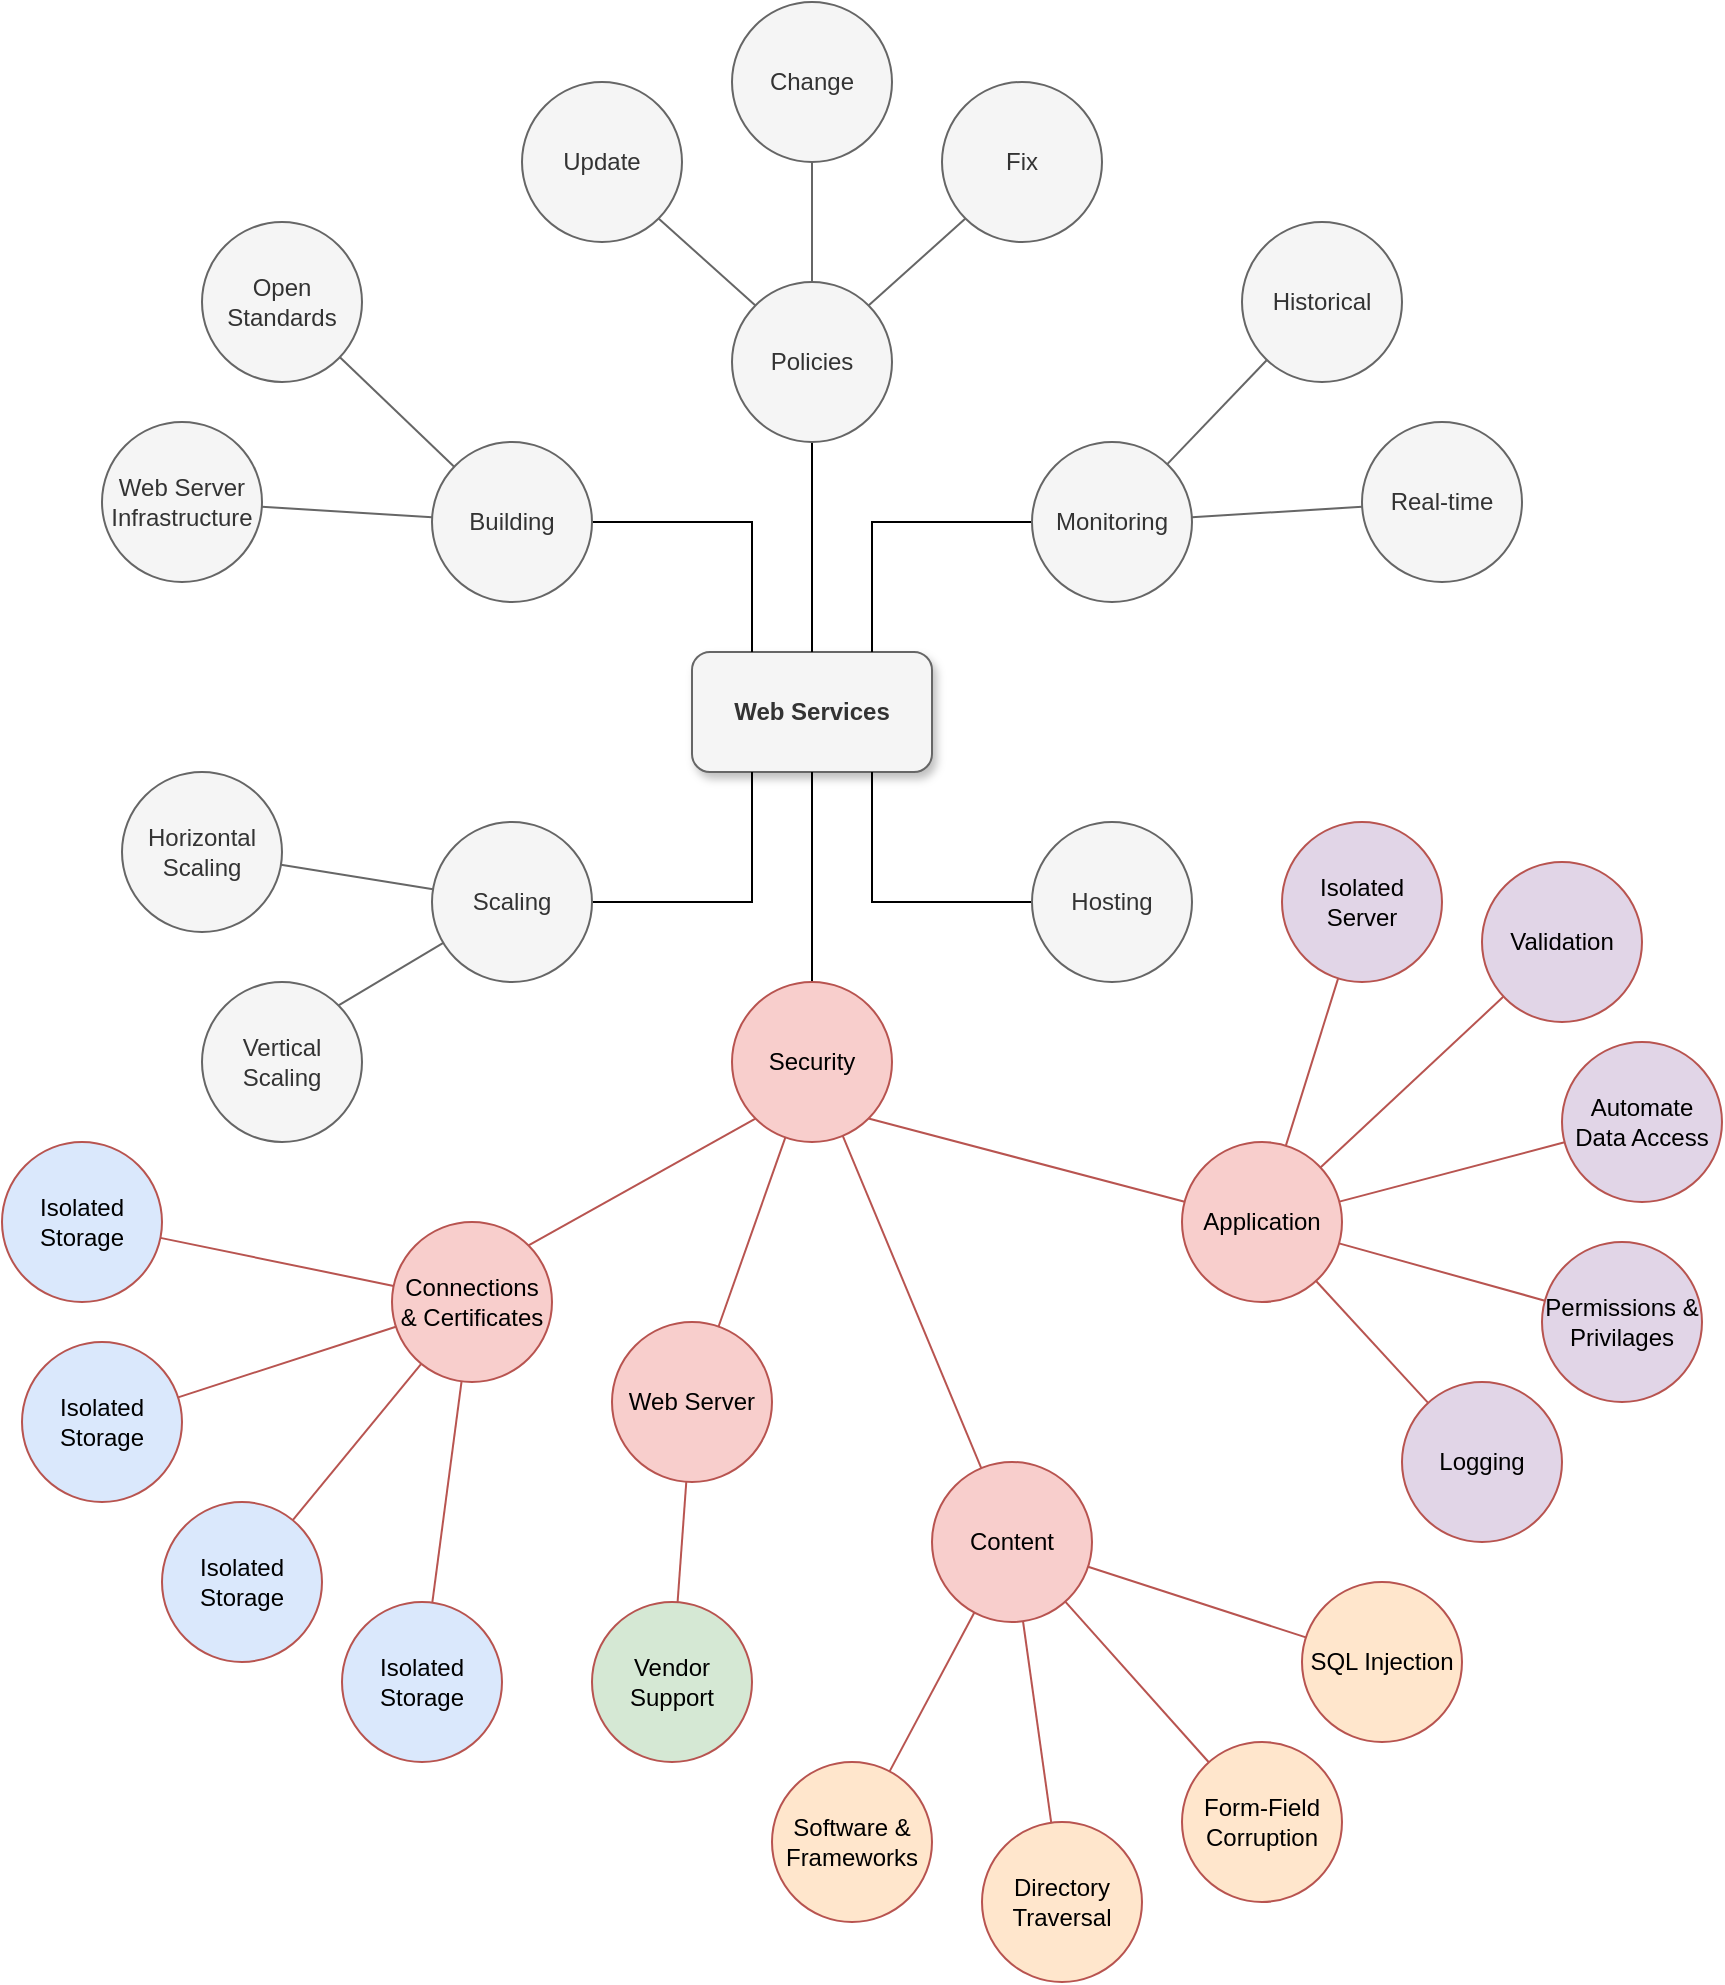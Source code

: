 <mxfile version="17.2.4" type="github">
  <diagram id="24S-3uZ9o3oFJGHXSIlB" name="Page-1">
    <mxGraphModel dx="1422" dy="922" grid="1" gridSize="10" guides="1" tooltips="1" connect="1" arrows="1" fold="1" page="1" pageScale="1" pageWidth="850" pageHeight="1100" math="0" shadow="0">
      <root>
        <mxCell id="0" />
        <mxCell id="1" parent="0" />
        <mxCell id="C-41xfws82V7MeyMws4P-3" value="Web Services" style="rounded=1;whiteSpace=wrap;html=1;shadow=1;glass=0;sketch=0;fillColor=#f5f5f5;fontColor=#333333;strokeColor=#666666;fontStyle=1" parent="1" vertex="1">
          <mxGeometry x="365" y="415" width="120" height="60" as="geometry" />
        </mxCell>
        <mxCell id="RIXVrHPqZjZGEqXnlm6z-10" style="edgeStyle=orthogonalEdgeStyle;rounded=0;orthogonalLoop=1;jettySize=auto;html=1;entryX=0.25;entryY=0;entryDx=0;entryDy=0;endArrow=none;endFill=0;" parent="1" source="C-41xfws82V7MeyMws4P-4" target="C-41xfws82V7MeyMws4P-3" edge="1">
          <mxGeometry relative="1" as="geometry" />
        </mxCell>
        <mxCell id="C-41xfws82V7MeyMws4P-4" value="Building" style="ellipse;whiteSpace=wrap;html=1;aspect=fixed;fillColor=#f5f5f5;strokeColor=#666666;fontColor=#333333;" parent="1" vertex="1">
          <mxGeometry x="235" y="310" width="80" height="80" as="geometry" />
        </mxCell>
        <mxCell id="RIXVrHPqZjZGEqXnlm6z-11" style="edgeStyle=orthogonalEdgeStyle;rounded=0;orthogonalLoop=1;jettySize=auto;html=1;entryX=0.5;entryY=0;entryDx=0;entryDy=0;endArrow=none;endFill=0;" parent="1" source="RIXVrHPqZjZGEqXnlm6z-1" target="C-41xfws82V7MeyMws4P-3" edge="1">
          <mxGeometry relative="1" as="geometry" />
        </mxCell>
        <mxCell id="RIXVrHPqZjZGEqXnlm6z-1" value="Policies" style="ellipse;whiteSpace=wrap;html=1;aspect=fixed;fillColor=#f5f5f5;strokeColor=#666666;fontColor=#333333;" parent="1" vertex="1">
          <mxGeometry x="385" y="230" width="80" height="80" as="geometry" />
        </mxCell>
        <mxCell id="RIXVrHPqZjZGEqXnlm6z-12" style="edgeStyle=orthogonalEdgeStyle;rounded=0;orthogonalLoop=1;jettySize=auto;html=1;entryX=0.75;entryY=0;entryDx=0;entryDy=0;endArrow=none;endFill=0;" parent="1" source="RIXVrHPqZjZGEqXnlm6z-2" target="C-41xfws82V7MeyMws4P-3" edge="1">
          <mxGeometry relative="1" as="geometry" />
        </mxCell>
        <mxCell id="RIXVrHPqZjZGEqXnlm6z-2" value="Monitoring" style="ellipse;whiteSpace=wrap;html=1;aspect=fixed;fillColor=#f5f5f5;strokeColor=#666666;fontColor=#333333;" parent="1" vertex="1">
          <mxGeometry x="535" y="310" width="80" height="80" as="geometry" />
        </mxCell>
        <mxCell id="RIXVrHPqZjZGEqXnlm6z-9" style="edgeStyle=orthogonalEdgeStyle;rounded=0;orthogonalLoop=1;jettySize=auto;html=1;entryX=0.25;entryY=1;entryDx=0;entryDy=0;endArrow=none;endFill=0;" parent="1" source="RIXVrHPqZjZGEqXnlm6z-3" target="C-41xfws82V7MeyMws4P-3" edge="1">
          <mxGeometry relative="1" as="geometry" />
        </mxCell>
        <mxCell id="RIXVrHPqZjZGEqXnlm6z-3" value="Scaling" style="ellipse;whiteSpace=wrap;html=1;aspect=fixed;fillColor=#f5f5f5;strokeColor=#666666;fontColor=#333333;" parent="1" vertex="1">
          <mxGeometry x="235" y="500" width="80" height="80" as="geometry" />
        </mxCell>
        <mxCell id="RIXVrHPqZjZGEqXnlm6z-8" style="edgeStyle=orthogonalEdgeStyle;rounded=0;orthogonalLoop=1;jettySize=auto;html=1;entryX=0.75;entryY=1;entryDx=0;entryDy=0;endArrow=none;endFill=0;" parent="1" source="RIXVrHPqZjZGEqXnlm6z-4" target="C-41xfws82V7MeyMws4P-3" edge="1">
          <mxGeometry relative="1" as="geometry" />
        </mxCell>
        <mxCell id="RIXVrHPqZjZGEqXnlm6z-4" value="Hosting" style="ellipse;whiteSpace=wrap;html=1;aspect=fixed;fillColor=#f5f5f5;strokeColor=#666666;fontColor=#333333;" parent="1" vertex="1">
          <mxGeometry x="535" y="500" width="80" height="80" as="geometry" />
        </mxCell>
        <mxCell id="RIXVrHPqZjZGEqXnlm6z-7" style="edgeStyle=orthogonalEdgeStyle;rounded=0;orthogonalLoop=1;jettySize=auto;html=1;entryX=0.5;entryY=1;entryDx=0;entryDy=0;endArrow=none;endFill=0;" parent="1" source="RIXVrHPqZjZGEqXnlm6z-5" target="C-41xfws82V7MeyMws4P-3" edge="1">
          <mxGeometry relative="1" as="geometry" />
        </mxCell>
        <mxCell id="RIXVrHPqZjZGEqXnlm6z-5" value="Security" style="ellipse;whiteSpace=wrap;html=1;aspect=fixed;fillColor=#f8cecc;strokeColor=#b85450;" parent="1" vertex="1">
          <mxGeometry x="385" y="580" width="80" height="80" as="geometry" />
        </mxCell>
        <mxCell id="RIXVrHPqZjZGEqXnlm6z-19" style="edgeStyle=none;rounded=0;orthogonalLoop=1;jettySize=auto;html=1;exitX=0;exitY=1;exitDx=0;exitDy=0;entryX=1;entryY=0;entryDx=0;entryDy=0;endArrow=none;endFill=0;fillColor=#f5f5f5;strokeColor=#666666;" parent="1" source="RIXVrHPqZjZGEqXnlm6z-14" target="RIXVrHPqZjZGEqXnlm6z-1" edge="1">
          <mxGeometry relative="1" as="geometry" />
        </mxCell>
        <mxCell id="RIXVrHPqZjZGEqXnlm6z-14" value="Fix" style="ellipse;whiteSpace=wrap;html=1;aspect=fixed;fillColor=#f5f5f5;strokeColor=#666666;fontColor=#333333;" parent="1" vertex="1">
          <mxGeometry x="490" y="130" width="80" height="80" as="geometry" />
        </mxCell>
        <mxCell id="RIXVrHPqZjZGEqXnlm6z-20" style="edgeStyle=none;rounded=0;orthogonalLoop=1;jettySize=auto;html=1;entryX=0.5;entryY=0;entryDx=0;entryDy=0;endArrow=none;endFill=0;fillColor=#f5f5f5;strokeColor=#666666;" parent="1" source="RIXVrHPqZjZGEqXnlm6z-15" target="RIXVrHPqZjZGEqXnlm6z-1" edge="1">
          <mxGeometry relative="1" as="geometry" />
        </mxCell>
        <mxCell id="RIXVrHPqZjZGEqXnlm6z-15" value="Change" style="ellipse;whiteSpace=wrap;html=1;aspect=fixed;fillColor=#f5f5f5;strokeColor=#666666;fontColor=#333333;" parent="1" vertex="1">
          <mxGeometry x="385" y="90" width="80" height="80" as="geometry" />
        </mxCell>
        <mxCell id="RIXVrHPqZjZGEqXnlm6z-18" style="rounded=0;orthogonalLoop=1;jettySize=auto;html=1;exitX=1;exitY=1;exitDx=0;exitDy=0;entryX=0;entryY=0;entryDx=0;entryDy=0;endArrow=none;endFill=0;fillColor=#f5f5f5;strokeColor=#666666;" parent="1" source="RIXVrHPqZjZGEqXnlm6z-16" target="RIXVrHPqZjZGEqXnlm6z-1" edge="1">
          <mxGeometry relative="1" as="geometry" />
        </mxCell>
        <mxCell id="RIXVrHPqZjZGEqXnlm6z-16" value="Update" style="ellipse;whiteSpace=wrap;html=1;aspect=fixed;fillColor=#f5f5f5;strokeColor=#666666;fontColor=#333333;" parent="1" vertex="1">
          <mxGeometry x="280" y="130" width="80" height="80" as="geometry" />
        </mxCell>
        <mxCell id="RIXVrHPqZjZGEqXnlm6z-45" style="edgeStyle=none;rounded=0;orthogonalLoop=1;jettySize=auto;html=1;endArrow=none;endFill=0;fillColor=#f5f5f5;strokeColor=#666666;" parent="1" source="RIXVrHPqZjZGEqXnlm6z-21" target="C-41xfws82V7MeyMws4P-4" edge="1">
          <mxGeometry relative="1" as="geometry" />
        </mxCell>
        <mxCell id="RIXVrHPqZjZGEqXnlm6z-21" value="Open Standards" style="ellipse;whiteSpace=wrap;html=1;aspect=fixed;fillColor=#f5f5f5;strokeColor=#666666;fontColor=#333333;" parent="1" vertex="1">
          <mxGeometry x="120" y="200" width="80" height="80" as="geometry" />
        </mxCell>
        <mxCell id="RIXVrHPqZjZGEqXnlm6z-46" style="edgeStyle=none;rounded=0;orthogonalLoop=1;jettySize=auto;html=1;endArrow=none;endFill=0;fillColor=#f5f5f5;strokeColor=#666666;" parent="1" source="RIXVrHPqZjZGEqXnlm6z-22" target="C-41xfws82V7MeyMws4P-4" edge="1">
          <mxGeometry relative="1" as="geometry" />
        </mxCell>
        <mxCell id="RIXVrHPqZjZGEqXnlm6z-22" value="Web Server Infrastructure" style="ellipse;whiteSpace=wrap;html=1;aspect=fixed;fillColor=#f5f5f5;strokeColor=#666666;fontColor=#333333;" parent="1" vertex="1">
          <mxGeometry x="70" y="300" width="80" height="80" as="geometry" />
        </mxCell>
        <mxCell id="RIXVrHPqZjZGEqXnlm6z-33" style="edgeStyle=none;rounded=0;orthogonalLoop=1;jettySize=auto;html=1;exitX=1;exitY=0;exitDx=0;exitDy=0;entryX=0;entryY=1;entryDx=0;entryDy=0;endArrow=none;endFill=0;fillColor=#f8cecc;strokeColor=#b85450;" parent="1" source="RIXVrHPqZjZGEqXnlm6z-27" target="RIXVrHPqZjZGEqXnlm6z-5" edge="1">
          <mxGeometry relative="1" as="geometry" />
        </mxCell>
        <mxCell id="RIXVrHPqZjZGEqXnlm6z-27" value="Connections &amp;amp; Certificates" style="ellipse;whiteSpace=wrap;html=1;aspect=fixed;fillColor=#f8cecc;strokeColor=#b85450;" parent="1" vertex="1">
          <mxGeometry x="215" y="700" width="80" height="80" as="geometry" />
        </mxCell>
        <mxCell id="RIXVrHPqZjZGEqXnlm6z-34" style="edgeStyle=none;rounded=0;orthogonalLoop=1;jettySize=auto;html=1;endArrow=none;endFill=0;fillColor=#f8cecc;strokeColor=#b85450;" parent="1" source="RIXVrHPqZjZGEqXnlm6z-30" target="RIXVrHPqZjZGEqXnlm6z-5" edge="1">
          <mxGeometry relative="1" as="geometry" />
        </mxCell>
        <mxCell id="RIXVrHPqZjZGEqXnlm6z-30" value="Web Server" style="ellipse;whiteSpace=wrap;html=1;aspect=fixed;fillColor=#f8cecc;strokeColor=#b85450;" parent="1" vertex="1">
          <mxGeometry x="325" y="750" width="80" height="80" as="geometry" />
        </mxCell>
        <mxCell id="RIXVrHPqZjZGEqXnlm6z-35" style="edgeStyle=none;rounded=0;orthogonalLoop=1;jettySize=auto;html=1;endArrow=none;endFill=0;fillColor=#f8cecc;strokeColor=#b85450;" parent="1" source="RIXVrHPqZjZGEqXnlm6z-31" target="RIXVrHPqZjZGEqXnlm6z-5" edge="1">
          <mxGeometry relative="1" as="geometry" />
        </mxCell>
        <mxCell id="RIXVrHPqZjZGEqXnlm6z-31" value="Content" style="ellipse;whiteSpace=wrap;html=1;aspect=fixed;fillColor=#f8cecc;strokeColor=#B85450;" parent="1" vertex="1">
          <mxGeometry x="485" y="820" width="80" height="80" as="geometry" />
        </mxCell>
        <mxCell id="RIXVrHPqZjZGEqXnlm6z-36" style="edgeStyle=none;rounded=0;orthogonalLoop=1;jettySize=auto;html=1;entryX=1;entryY=1;entryDx=0;entryDy=0;endArrow=none;endFill=0;fillColor=#f8cecc;strokeColor=#b85450;" parent="1" source="RIXVrHPqZjZGEqXnlm6z-32" target="RIXVrHPqZjZGEqXnlm6z-5" edge="1">
          <mxGeometry relative="1" as="geometry" />
        </mxCell>
        <mxCell id="RIXVrHPqZjZGEqXnlm6z-32" value="Application" style="ellipse;whiteSpace=wrap;html=1;aspect=fixed;fillColor=#f8cecc;strokeColor=#b85450;" parent="1" vertex="1">
          <mxGeometry x="610" y="660" width="80" height="80" as="geometry" />
        </mxCell>
        <mxCell id="RIXVrHPqZjZGEqXnlm6z-44" style="edgeStyle=none;rounded=0;orthogonalLoop=1;jettySize=auto;html=1;endArrow=none;endFill=0;fillColor=#f5f5f5;strokeColor=#666666;" parent="1" source="RIXVrHPqZjZGEqXnlm6z-37" target="RIXVrHPqZjZGEqXnlm6z-2" edge="1">
          <mxGeometry relative="1" as="geometry" />
        </mxCell>
        <mxCell id="RIXVrHPqZjZGEqXnlm6z-37" value="Historical" style="ellipse;whiteSpace=wrap;html=1;aspect=fixed;fillColor=#f5f5f5;strokeColor=#666666;fontColor=#333333;" parent="1" vertex="1">
          <mxGeometry x="640" y="200" width="80" height="80" as="geometry" />
        </mxCell>
        <mxCell id="RIXVrHPqZjZGEqXnlm6z-43" style="edgeStyle=none;rounded=0;orthogonalLoop=1;jettySize=auto;html=1;endArrow=none;endFill=0;fillColor=#f5f5f5;strokeColor=#666666;" parent="1" source="RIXVrHPqZjZGEqXnlm6z-38" target="RIXVrHPqZjZGEqXnlm6z-2" edge="1">
          <mxGeometry relative="1" as="geometry" />
        </mxCell>
        <mxCell id="RIXVrHPqZjZGEqXnlm6z-38" value="Real-time" style="ellipse;whiteSpace=wrap;html=1;aspect=fixed;fillColor=#f5f5f5;strokeColor=#666666;fontColor=#333333;" parent="1" vertex="1">
          <mxGeometry x="700" y="300" width="80" height="80" as="geometry" />
        </mxCell>
        <mxCell id="RIXVrHPqZjZGEqXnlm6z-41" style="edgeStyle=none;rounded=0;orthogonalLoop=1;jettySize=auto;html=1;endArrow=none;endFill=0;fillColor=#f5f5f5;strokeColor=#666666;" parent="1" source="RIXVrHPqZjZGEqXnlm6z-39" target="RIXVrHPqZjZGEqXnlm6z-3" edge="1">
          <mxGeometry relative="1" as="geometry" />
        </mxCell>
        <mxCell id="RIXVrHPqZjZGEqXnlm6z-39" value="Horizontal Scaling" style="ellipse;whiteSpace=wrap;html=1;aspect=fixed;fillColor=#f5f5f5;strokeColor=#666666;fontColor=#333333;" parent="1" vertex="1">
          <mxGeometry x="80" y="475" width="80" height="80" as="geometry" />
        </mxCell>
        <mxCell id="RIXVrHPqZjZGEqXnlm6z-42" style="edgeStyle=none;rounded=0;orthogonalLoop=1;jettySize=auto;html=1;exitX=1;exitY=0;exitDx=0;exitDy=0;endArrow=none;endFill=0;fillColor=#f5f5f5;strokeColor=#666666;" parent="1" source="RIXVrHPqZjZGEqXnlm6z-40" target="RIXVrHPqZjZGEqXnlm6z-3" edge="1">
          <mxGeometry relative="1" as="geometry" />
        </mxCell>
        <mxCell id="RIXVrHPqZjZGEqXnlm6z-40" value="Vertical Scaling" style="ellipse;whiteSpace=wrap;html=1;aspect=fixed;fillColor=#f5f5f5;strokeColor=#666666;fontColor=#333333;" parent="1" vertex="1">
          <mxGeometry x="120" y="580" width="80" height="80" as="geometry" />
        </mxCell>
        <mxCell id="yy4eT_4TmovEYwxp9Cs3-17" style="edgeStyle=none;rounded=0;orthogonalLoop=1;jettySize=auto;html=1;endArrow=none;endFill=0;fillColor=#f8cecc;strokeColor=#b85450;" edge="1" parent="1" source="yy4eT_4TmovEYwxp9Cs3-1" target="RIXVrHPqZjZGEqXnlm6z-27">
          <mxGeometry relative="1" as="geometry" />
        </mxCell>
        <mxCell id="yy4eT_4TmovEYwxp9Cs3-1" value="Isolated Storage" style="ellipse;whiteSpace=wrap;html=1;aspect=fixed;fillColor=#dae8fc;strokeColor=#B85450;" vertex="1" parent="1">
          <mxGeometry x="30" y="760" width="80" height="80" as="geometry" />
        </mxCell>
        <mxCell id="yy4eT_4TmovEYwxp9Cs3-18" style="edgeStyle=none;rounded=0;orthogonalLoop=1;jettySize=auto;html=1;endArrow=none;endFill=0;fillColor=#f8cecc;strokeColor=#b85450;" edge="1" parent="1" source="yy4eT_4TmovEYwxp9Cs3-2" target="RIXVrHPqZjZGEqXnlm6z-27">
          <mxGeometry relative="1" as="geometry" />
        </mxCell>
        <mxCell id="yy4eT_4TmovEYwxp9Cs3-2" value="Isolated Storage" style="ellipse;whiteSpace=wrap;html=1;aspect=fixed;fillColor=#dae8fc;strokeColor=#B85450;" vertex="1" parent="1">
          <mxGeometry x="100" y="840" width="80" height="80" as="geometry" />
        </mxCell>
        <mxCell id="yy4eT_4TmovEYwxp9Cs3-16" style="rounded=0;orthogonalLoop=1;jettySize=auto;html=1;endArrow=none;endFill=0;fillColor=#f8cecc;strokeColor=#b85450;" edge="1" parent="1" source="yy4eT_4TmovEYwxp9Cs3-3" target="RIXVrHPqZjZGEqXnlm6z-27">
          <mxGeometry relative="1" as="geometry" />
        </mxCell>
        <mxCell id="yy4eT_4TmovEYwxp9Cs3-3" value="Isolated Storage" style="ellipse;whiteSpace=wrap;html=1;aspect=fixed;fillColor=#dae8fc;strokeColor=#B85450;" vertex="1" parent="1">
          <mxGeometry x="20" y="660" width="80" height="80" as="geometry" />
        </mxCell>
        <mxCell id="yy4eT_4TmovEYwxp9Cs3-19" style="edgeStyle=none;rounded=0;orthogonalLoop=1;jettySize=auto;html=1;endArrow=none;endFill=0;fillColor=#f8cecc;strokeColor=#b85450;" edge="1" parent="1" source="yy4eT_4TmovEYwxp9Cs3-4" target="RIXVrHPqZjZGEqXnlm6z-27">
          <mxGeometry relative="1" as="geometry" />
        </mxCell>
        <mxCell id="yy4eT_4TmovEYwxp9Cs3-4" value="Isolated Storage" style="ellipse;whiteSpace=wrap;html=1;aspect=fixed;fillColor=#dae8fc;strokeColor=#B85450;" vertex="1" parent="1">
          <mxGeometry x="190" y="890" width="80" height="80" as="geometry" />
        </mxCell>
        <mxCell id="yy4eT_4TmovEYwxp9Cs3-20" style="edgeStyle=none;rounded=0;orthogonalLoop=1;jettySize=auto;html=1;endArrow=none;endFill=0;fillColor=#f8cecc;strokeColor=#B85450;" edge="1" parent="1" source="yy4eT_4TmovEYwxp9Cs3-6" target="RIXVrHPqZjZGEqXnlm6z-30">
          <mxGeometry relative="1" as="geometry" />
        </mxCell>
        <mxCell id="yy4eT_4TmovEYwxp9Cs3-6" value="Vendor Support" style="ellipse;whiteSpace=wrap;html=1;aspect=fixed;fillColor=#d5e8d4;strokeColor=#B85450;" vertex="1" parent="1">
          <mxGeometry x="315" y="890" width="80" height="80" as="geometry" />
        </mxCell>
        <mxCell id="yy4eT_4TmovEYwxp9Cs3-21" style="edgeStyle=none;rounded=0;orthogonalLoop=1;jettySize=auto;html=1;endArrow=none;endFill=0;fillColor=#f8cecc;strokeColor=#B85450;" edge="1" parent="1" source="yy4eT_4TmovEYwxp9Cs3-7" target="RIXVrHPqZjZGEqXnlm6z-31">
          <mxGeometry relative="1" as="geometry" />
        </mxCell>
        <mxCell id="yy4eT_4TmovEYwxp9Cs3-7" value="Software &amp;amp; Frameworks" style="ellipse;whiteSpace=wrap;html=1;aspect=fixed;fillColor=#ffe6cc;strokeColor=#B85450;" vertex="1" parent="1">
          <mxGeometry x="405" y="970" width="80" height="80" as="geometry" />
        </mxCell>
        <mxCell id="yy4eT_4TmovEYwxp9Cs3-22" style="edgeStyle=none;rounded=0;orthogonalLoop=1;jettySize=auto;html=1;endArrow=none;endFill=0;fillColor=#f8cecc;strokeColor=#B85450;" edge="1" parent="1" source="yy4eT_4TmovEYwxp9Cs3-8" target="RIXVrHPqZjZGEqXnlm6z-31">
          <mxGeometry relative="1" as="geometry" />
        </mxCell>
        <mxCell id="yy4eT_4TmovEYwxp9Cs3-8" value="Directory Traversal" style="ellipse;whiteSpace=wrap;html=1;aspect=fixed;fillColor=#ffe6cc;strokeColor=#B85450;" vertex="1" parent="1">
          <mxGeometry x="510" y="1000" width="80" height="80" as="geometry" />
        </mxCell>
        <mxCell id="yy4eT_4TmovEYwxp9Cs3-23" style="edgeStyle=none;rounded=0;orthogonalLoop=1;jettySize=auto;html=1;endArrow=none;endFill=0;fillColor=#f8cecc;strokeColor=#B85450;" edge="1" parent="1" source="yy4eT_4TmovEYwxp9Cs3-9" target="RIXVrHPqZjZGEqXnlm6z-31">
          <mxGeometry relative="1" as="geometry" />
        </mxCell>
        <mxCell id="yy4eT_4TmovEYwxp9Cs3-9" value="Form-Field Corruption" style="ellipse;whiteSpace=wrap;html=1;aspect=fixed;fillColor=#ffe6cc;strokeColor=#B85450;" vertex="1" parent="1">
          <mxGeometry x="610" y="960" width="80" height="80" as="geometry" />
        </mxCell>
        <mxCell id="yy4eT_4TmovEYwxp9Cs3-24" style="edgeStyle=none;rounded=0;orthogonalLoop=1;jettySize=auto;html=1;endArrow=none;endFill=0;fillColor=#f8cecc;strokeColor=#B85450;" edge="1" parent="1" source="yy4eT_4TmovEYwxp9Cs3-10" target="RIXVrHPqZjZGEqXnlm6z-31">
          <mxGeometry relative="1" as="geometry" />
        </mxCell>
        <mxCell id="yy4eT_4TmovEYwxp9Cs3-10" value="SQL Injection" style="ellipse;whiteSpace=wrap;html=1;aspect=fixed;fillColor=#ffe6cc;strokeColor=#B85450;" vertex="1" parent="1">
          <mxGeometry x="670" y="880" width="80" height="80" as="geometry" />
        </mxCell>
        <mxCell id="yy4eT_4TmovEYwxp9Cs3-25" style="edgeStyle=none;rounded=0;orthogonalLoop=1;jettySize=auto;html=1;endArrow=none;endFill=0;fillColor=#f8cecc;strokeColor=#B85450;" edge="1" parent="1" source="yy4eT_4TmovEYwxp9Cs3-12" target="RIXVrHPqZjZGEqXnlm6z-32">
          <mxGeometry relative="1" as="geometry" />
        </mxCell>
        <mxCell id="yy4eT_4TmovEYwxp9Cs3-12" value="Permissions &amp;amp; Privilages" style="ellipse;whiteSpace=wrap;html=1;aspect=fixed;fillColor=#e1d5e7;strokeColor=#B85450;" vertex="1" parent="1">
          <mxGeometry x="790" y="710" width="80" height="80" as="geometry" />
        </mxCell>
        <mxCell id="yy4eT_4TmovEYwxp9Cs3-26" style="edgeStyle=none;rounded=0;orthogonalLoop=1;jettySize=auto;html=1;endArrow=none;endFill=0;fillColor=#f8cecc;strokeColor=#B85450;" edge="1" parent="1" source="yy4eT_4TmovEYwxp9Cs3-13" target="RIXVrHPqZjZGEqXnlm6z-32">
          <mxGeometry relative="1" as="geometry" />
        </mxCell>
        <mxCell id="yy4eT_4TmovEYwxp9Cs3-13" value="Automate Data Access" style="ellipse;whiteSpace=wrap;html=1;aspect=fixed;fillColor=#e1d5e7;strokeColor=#B85450;" vertex="1" parent="1">
          <mxGeometry x="800" y="610" width="80" height="80" as="geometry" />
        </mxCell>
        <mxCell id="yy4eT_4TmovEYwxp9Cs3-27" style="edgeStyle=none;rounded=0;orthogonalLoop=1;jettySize=auto;html=1;endArrow=none;endFill=0;fillColor=#f8cecc;strokeColor=#B85450;" edge="1" parent="1" source="yy4eT_4TmovEYwxp9Cs3-14" target="RIXVrHPqZjZGEqXnlm6z-32">
          <mxGeometry relative="1" as="geometry" />
        </mxCell>
        <mxCell id="yy4eT_4TmovEYwxp9Cs3-14" value="Validation" style="ellipse;whiteSpace=wrap;html=1;aspect=fixed;fillColor=#e1d5e7;strokeColor=#B85450;" vertex="1" parent="1">
          <mxGeometry x="760" y="520" width="80" height="80" as="geometry" />
        </mxCell>
        <mxCell id="yy4eT_4TmovEYwxp9Cs3-28" style="edgeStyle=none;rounded=0;orthogonalLoop=1;jettySize=auto;html=1;endArrow=none;endFill=0;fillColor=#f8cecc;strokeColor=#B85450;" edge="1" parent="1" source="yy4eT_4TmovEYwxp9Cs3-15" target="RIXVrHPqZjZGEqXnlm6z-32">
          <mxGeometry relative="1" as="geometry" />
        </mxCell>
        <mxCell id="yy4eT_4TmovEYwxp9Cs3-15" value="Isolated Server" style="ellipse;whiteSpace=wrap;html=1;aspect=fixed;fillColor=#e1d5e7;strokeColor=#B85450;" vertex="1" parent="1">
          <mxGeometry x="660" y="500" width="80" height="80" as="geometry" />
        </mxCell>
        <mxCell id="yy4eT_4TmovEYwxp9Cs3-30" style="edgeStyle=none;rounded=0;orthogonalLoop=1;jettySize=auto;html=1;endArrow=none;endFill=0;strokeColor=#B85450;" edge="1" parent="1" source="yy4eT_4TmovEYwxp9Cs3-29" target="RIXVrHPqZjZGEqXnlm6z-32">
          <mxGeometry relative="1" as="geometry" />
        </mxCell>
        <mxCell id="yy4eT_4TmovEYwxp9Cs3-29" value="Logging" style="ellipse;whiteSpace=wrap;html=1;aspect=fixed;fillColor=#e1d5e7;strokeColor=#B85450;" vertex="1" parent="1">
          <mxGeometry x="720" y="780" width="80" height="80" as="geometry" />
        </mxCell>
      </root>
    </mxGraphModel>
  </diagram>
</mxfile>
